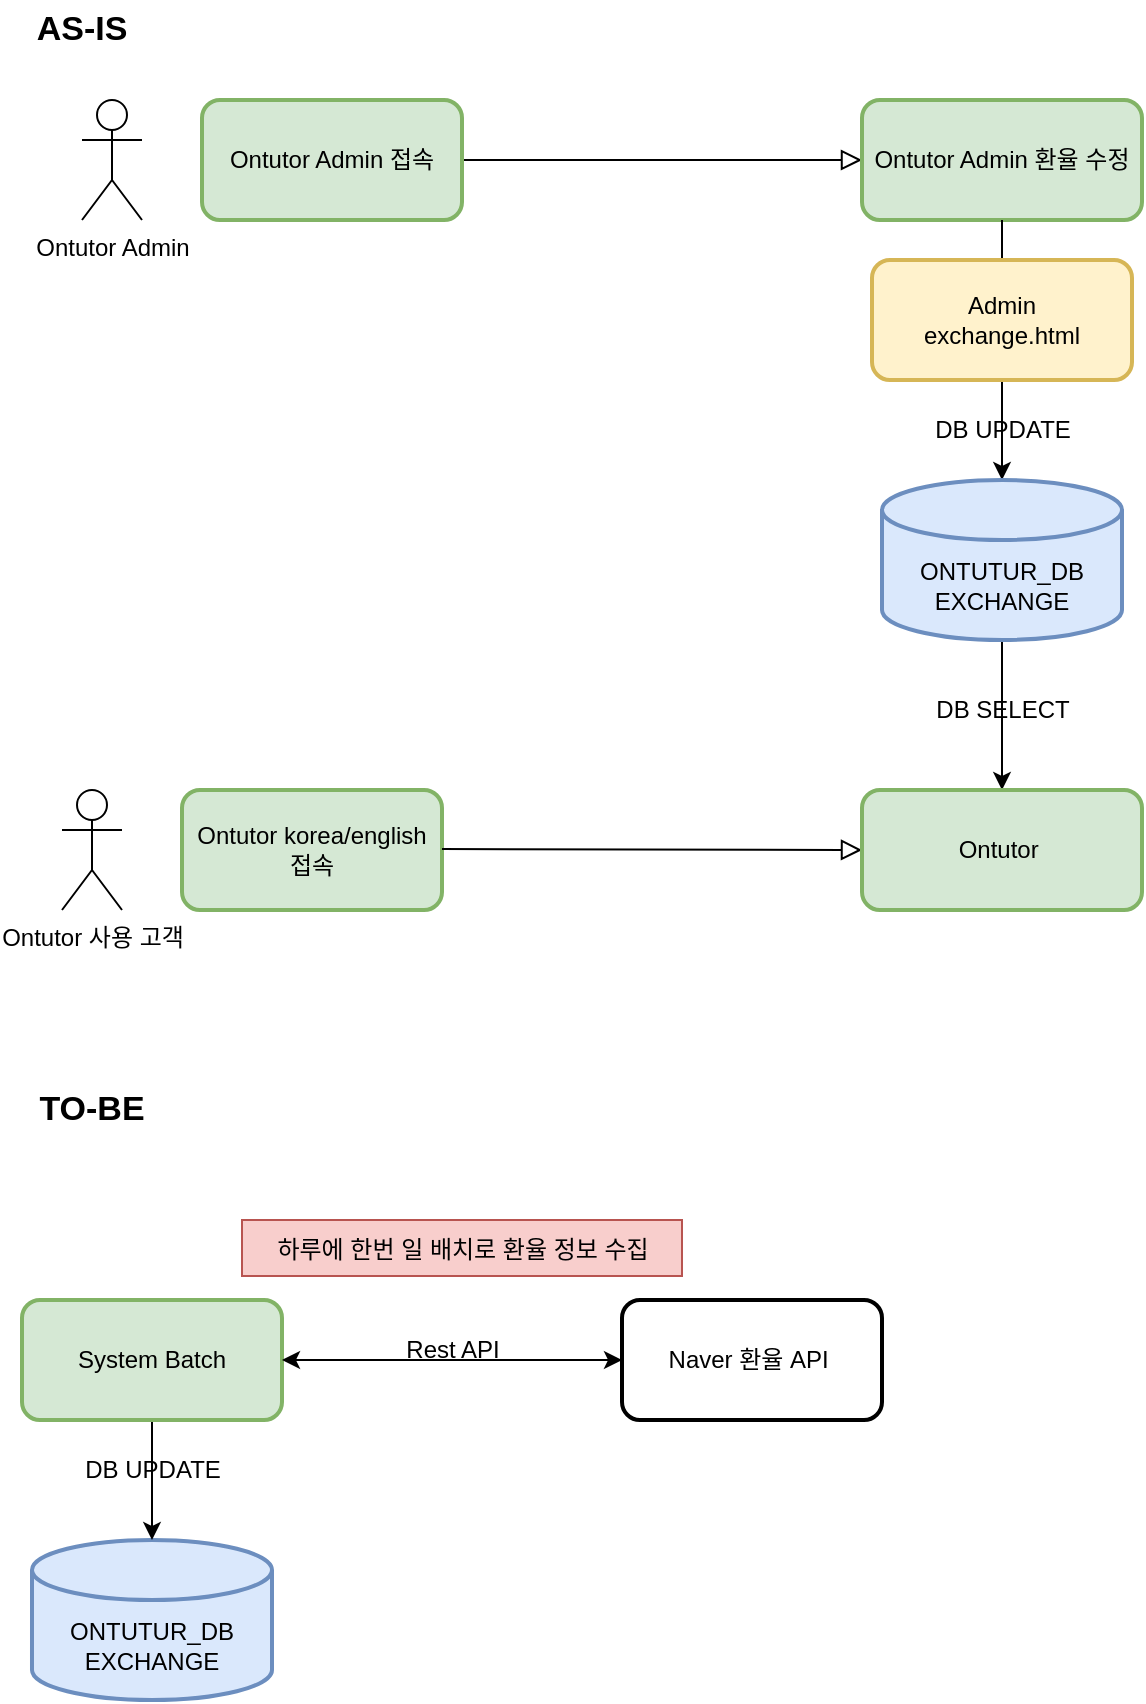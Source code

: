 <mxfile version="21.7.5" type="github">
  <diagram name="페이지-1" id="RPAB8xXi5EjdoGcPIPcM">
    <mxGraphModel dx="1687" dy="974" grid="1" gridSize="10" guides="1" tooltips="1" connect="1" arrows="1" fold="1" page="1" pageScale="1" pageWidth="827" pageHeight="1169" math="0" shadow="0">
      <root>
        <mxCell id="0" />
        <mxCell id="1" parent="0" />
        <mxCell id="pFcp3zCPOWHvA-BWubC4-2" value="" style="rounded=0;whiteSpace=wrap;html=1;fillColor=#f8cecc;gradientColor=none;strokeColor=#b85450;" vertex="1" parent="1">
          <mxGeometry x="140" y="690" width="220" height="28" as="geometry" />
        </mxCell>
        <mxCell id="rkMb_xiRMPH4ftiDAMPv-4" value="AS-IS" style="text;strokeColor=none;align=center;fillColor=none;html=1;verticalAlign=middle;whiteSpace=wrap;rounded=0;fontStyle=1;fontSize=17;" parent="1" vertex="1">
          <mxGeometry x="30" y="80" width="60" height="30" as="geometry" />
        </mxCell>
        <mxCell id="rkMb_xiRMPH4ftiDAMPv-6" value="Ontutor Admin" style="shape=umlActor;verticalLabelPosition=bottom;verticalAlign=top;html=1;labelBackgroundColor=none;" parent="1" vertex="1">
          <mxGeometry x="60" y="130" width="30" height="60" as="geometry" />
        </mxCell>
        <mxCell id="rkMb_xiRMPH4ftiDAMPv-7" value="" style="rounded=0;html=1;jettySize=auto;orthogonalLoop=1;fontSize=11;endArrow=block;endFill=0;endSize=8;strokeWidth=1;shadow=0;labelBackgroundColor=none;edgeStyle=orthogonalEdgeStyle;fontColor=default;entryX=0;entryY=0.5;entryDx=0;entryDy=0;exitX=1;exitY=0.5;exitDx=0;exitDy=0;" parent="1" source="rkMb_xiRMPH4ftiDAMPv-8" target="rkMb_xiRMPH4ftiDAMPv-9" edge="1">
          <mxGeometry relative="1" as="geometry">
            <mxPoint x="450" y="170" as="targetPoint" />
            <mxPoint x="330" y="170" as="sourcePoint" />
          </mxGeometry>
        </mxCell>
        <mxCell id="rkMb_xiRMPH4ftiDAMPv-8" value="Ontutor Admin 접속" style="rounded=1;whiteSpace=wrap;html=1;fontSize=12;glass=0;strokeWidth=2;shadow=0;labelBackgroundColor=none;fillColor=#d5e8d4;strokeColor=#82b366;" parent="1" vertex="1">
          <mxGeometry x="120" y="130" width="130" height="60" as="geometry" />
        </mxCell>
        <mxCell id="rkMb_xiRMPH4ftiDAMPv-9" value="Ontutor Admin 환율 수정" style="rounded=1;whiteSpace=wrap;html=1;fontSize=12;glass=0;strokeWidth=2;shadow=0;labelBackgroundColor=none;fillColor=#d5e8d4;strokeColor=#82b366;" parent="1" vertex="1">
          <mxGeometry x="450" y="130" width="140" height="60" as="geometry" />
        </mxCell>
        <mxCell id="rkMb_xiRMPH4ftiDAMPv-10" value="" style="endArrow=classic;html=1;rounded=0;labelBackgroundColor=none;fontColor=default;entryX=0.5;entryY=0;entryDx=0;entryDy=0;entryPerimeter=0;" parent="1" target="rkMb_xiRMPH4ftiDAMPv-11" edge="1">
          <mxGeometry width="50" height="50" relative="1" as="geometry">
            <mxPoint x="520" y="190" as="sourcePoint" />
            <mxPoint x="522" y="344" as="targetPoint" />
          </mxGeometry>
        </mxCell>
        <mxCell id="rkMb_xiRMPH4ftiDAMPv-31" value="" style="edgeStyle=orthogonalEdgeStyle;rounded=0;orthogonalLoop=1;jettySize=auto;html=1;entryX=0.5;entryY=0;entryDx=0;entryDy=0;" parent="1" source="rkMb_xiRMPH4ftiDAMPv-11" target="rkMb_xiRMPH4ftiDAMPv-26" edge="1">
          <mxGeometry relative="1" as="geometry">
            <mxPoint x="520" y="520.0" as="targetPoint" />
          </mxGeometry>
        </mxCell>
        <mxCell id="rkMb_xiRMPH4ftiDAMPv-11" value="ONTUTUR_DB&lt;br&gt;EXCHANGE" style="shape=cylinder3;whiteSpace=wrap;html=1;boundedLbl=1;backgroundOutline=1;size=15;strokeWidth=2;labelBackgroundColor=none;fillColor=#dae8fc;strokeColor=#6c8ebf;" parent="1" vertex="1">
          <mxGeometry x="460" y="320" width="120" height="80" as="geometry" />
        </mxCell>
        <mxCell id="rkMb_xiRMPH4ftiDAMPv-13" value="Admin &lt;br&gt;exchange.html" style="rounded=1;whiteSpace=wrap;html=1;strokeWidth=2;labelBackgroundColor=none;fillColor=#fff2cc;strokeColor=#d6b656;" parent="1" vertex="1">
          <mxGeometry x="455" y="210" width="130" height="60" as="geometry" />
        </mxCell>
        <mxCell id="rkMb_xiRMPH4ftiDAMPv-16" value="DB UPDATE" style="text;html=1;align=center;verticalAlign=middle;resizable=0;points=[];autosize=1;strokeColor=none;fillColor=none;" parent="1" vertex="1">
          <mxGeometry x="475" y="280" width="90" height="30" as="geometry" />
        </mxCell>
        <mxCell id="rkMb_xiRMPH4ftiDAMPv-17" value="Ontutor 사용 고객" style="shape=umlActor;verticalLabelPosition=bottom;verticalAlign=top;html=1;labelBackgroundColor=none;" parent="1" vertex="1">
          <mxGeometry x="50" y="475" width="30" height="60" as="geometry" />
        </mxCell>
        <mxCell id="rkMb_xiRMPH4ftiDAMPv-24" value="Ontutor korea/english&lt;br&gt;접속" style="rounded=1;whiteSpace=wrap;html=1;fontSize=12;glass=0;strokeWidth=2;shadow=0;labelBackgroundColor=none;fillColor=#d5e8d4;strokeColor=#82b366;" parent="1" vertex="1">
          <mxGeometry x="110" y="475" width="130" height="60" as="geometry" />
        </mxCell>
        <mxCell id="rkMb_xiRMPH4ftiDAMPv-25" value="" style="rounded=0;html=1;jettySize=auto;orthogonalLoop=1;fontSize=11;endArrow=block;endFill=0;endSize=8;strokeWidth=1;shadow=0;labelBackgroundColor=none;edgeStyle=orthogonalEdgeStyle;fontColor=default;entryX=0;entryY=0.5;entryDx=0;entryDy=0;exitX=1;exitY=0.5;exitDx=0;exitDy=0;" parent="1" target="rkMb_xiRMPH4ftiDAMPv-26" edge="1">
          <mxGeometry relative="1" as="geometry">
            <mxPoint x="440" y="504.5" as="targetPoint" />
            <mxPoint x="240" y="504.5" as="sourcePoint" />
          </mxGeometry>
        </mxCell>
        <mxCell id="rkMb_xiRMPH4ftiDAMPv-26" value="Ontutor&amp;nbsp;" style="rounded=1;whiteSpace=wrap;html=1;fontSize=12;glass=0;strokeWidth=2;shadow=0;labelBackgroundColor=none;fillColor=#d5e8d4;strokeColor=#82b366;" parent="1" vertex="1">
          <mxGeometry x="450" y="475" width="140" height="60" as="geometry" />
        </mxCell>
        <mxCell id="rkMb_xiRMPH4ftiDAMPv-27" value="TO-BE" style="text;strokeColor=none;align=center;fillColor=none;html=1;verticalAlign=middle;whiteSpace=wrap;rounded=0;fontStyle=1;fontSize=17;" parent="1" vertex="1">
          <mxGeometry x="35" y="620" width="60" height="30" as="geometry" />
        </mxCell>
        <mxCell id="rkMb_xiRMPH4ftiDAMPv-33" value="DB SELECT" style="text;html=1;align=center;verticalAlign=middle;resizable=0;points=[];autosize=1;strokeColor=none;fillColor=none;" parent="1" vertex="1">
          <mxGeometry x="475" y="420" width="90" height="30" as="geometry" />
        </mxCell>
        <mxCell id="rkMb_xiRMPH4ftiDAMPv-34" value="ONTUTUR_DB&lt;br&gt;EXCHANGE" style="shape=cylinder3;whiteSpace=wrap;html=1;boundedLbl=1;backgroundOutline=1;size=15;strokeWidth=2;labelBackgroundColor=none;fillColor=#dae8fc;strokeColor=#6c8ebf;" parent="1" vertex="1">
          <mxGeometry x="35" y="850" width="120" height="80" as="geometry" />
        </mxCell>
        <mxCell id="pFcp3zCPOWHvA-BWubC4-5" value="" style="edgeStyle=orthogonalEdgeStyle;rounded=0;orthogonalLoop=1;jettySize=auto;html=1;" edge="1" parent="1" source="rkMb_xiRMPH4ftiDAMPv-35" target="rkMb_xiRMPH4ftiDAMPv-34">
          <mxGeometry relative="1" as="geometry" />
        </mxCell>
        <mxCell id="rkMb_xiRMPH4ftiDAMPv-35" value="System Batch" style="rounded=1;whiteSpace=wrap;html=1;fontSize=12;glass=0;strokeWidth=2;shadow=0;labelBackgroundColor=none;fillColor=#d5e8d4;strokeColor=#82b366;" parent="1" vertex="1">
          <mxGeometry x="30" y="730" width="130" height="60" as="geometry" />
        </mxCell>
        <mxCell id="rkMb_xiRMPH4ftiDAMPv-37" value="Naver 환율 API&amp;nbsp;" style="rounded=1;whiteSpace=wrap;html=1;fontSize=12;glass=0;strokeWidth=2;shadow=0;labelBackgroundColor=none;" parent="1" vertex="1">
          <mxGeometry x="330" y="730" width="130" height="60" as="geometry" />
        </mxCell>
        <mxCell id="rkMb_xiRMPH4ftiDAMPv-39" value="" style="endArrow=classic;startArrow=classic;html=1;rounded=0;entryX=0;entryY=0.5;entryDx=0;entryDy=0;" parent="1" target="rkMb_xiRMPH4ftiDAMPv-37" edge="1">
          <mxGeometry width="50" height="50" relative="1" as="geometry">
            <mxPoint x="160" y="760" as="sourcePoint" />
            <mxPoint x="210" y="710" as="targetPoint" />
            <Array as="points" />
          </mxGeometry>
        </mxCell>
        <mxCell id="rkMb_xiRMPH4ftiDAMPv-41" value="하루에 한번 일 배치로 환율 정보 수집" style="text;html=1;align=center;verticalAlign=middle;resizable=0;points=[];autosize=1;strokeColor=none;fillColor=none;" parent="1" vertex="1">
          <mxGeometry x="140" y="690" width="220" height="30" as="geometry" />
        </mxCell>
        <mxCell id="pFcp3zCPOWHvA-BWubC4-3" value="Rest API" style="text;html=1;align=center;verticalAlign=middle;resizable=0;points=[];autosize=1;strokeColor=none;fillColor=none;" vertex="1" parent="1">
          <mxGeometry x="210" y="740" width="70" height="30" as="geometry" />
        </mxCell>
        <mxCell id="pFcp3zCPOWHvA-BWubC4-8" value="DB UPDATE" style="text;html=1;align=center;verticalAlign=middle;resizable=0;points=[];autosize=1;strokeColor=none;fillColor=none;" vertex="1" parent="1">
          <mxGeometry x="50" y="800" width="90" height="30" as="geometry" />
        </mxCell>
      </root>
    </mxGraphModel>
  </diagram>
</mxfile>
